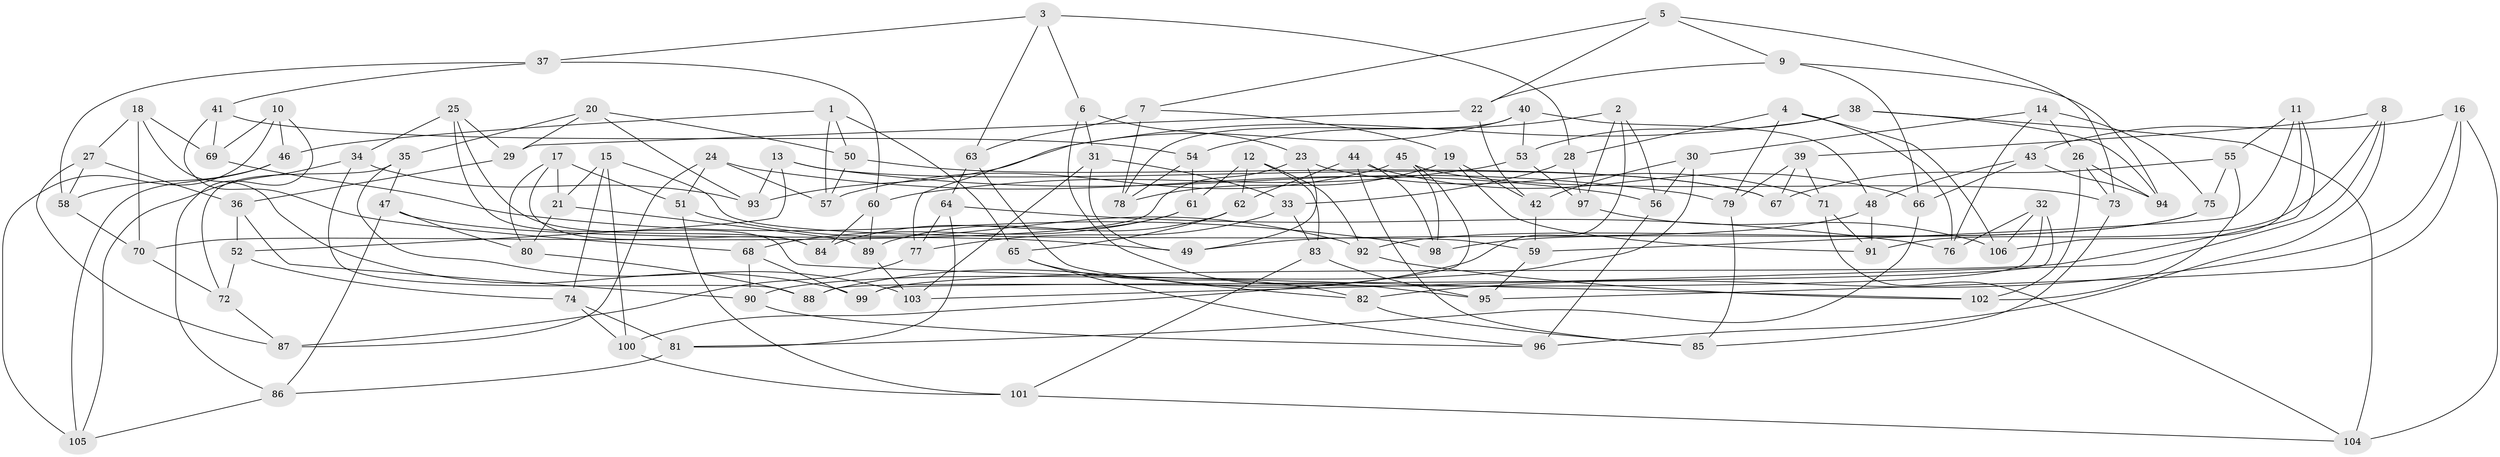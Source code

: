 // Generated by graph-tools (version 1.1) at 2025/16/03/09/25 04:16:13]
// undirected, 106 vertices, 212 edges
graph export_dot {
graph [start="1"]
  node [color=gray90,style=filled];
  1;
  2;
  3;
  4;
  5;
  6;
  7;
  8;
  9;
  10;
  11;
  12;
  13;
  14;
  15;
  16;
  17;
  18;
  19;
  20;
  21;
  22;
  23;
  24;
  25;
  26;
  27;
  28;
  29;
  30;
  31;
  32;
  33;
  34;
  35;
  36;
  37;
  38;
  39;
  40;
  41;
  42;
  43;
  44;
  45;
  46;
  47;
  48;
  49;
  50;
  51;
  52;
  53;
  54;
  55;
  56;
  57;
  58;
  59;
  60;
  61;
  62;
  63;
  64;
  65;
  66;
  67;
  68;
  69;
  70;
  71;
  72;
  73;
  74;
  75;
  76;
  77;
  78;
  79;
  80;
  81;
  82;
  83;
  84;
  85;
  86;
  87;
  88;
  89;
  90;
  91;
  92;
  93;
  94;
  95;
  96;
  97;
  98;
  99;
  100;
  101;
  102;
  103;
  104;
  105;
  106;
  1 -- 57;
  1 -- 50;
  1 -- 46;
  1 -- 65;
  2 -- 56;
  2 -- 97;
  2 -- 54;
  2 -- 88;
  3 -- 6;
  3 -- 63;
  3 -- 28;
  3 -- 37;
  4 -- 76;
  4 -- 106;
  4 -- 28;
  4 -- 79;
  5 -- 22;
  5 -- 9;
  5 -- 7;
  5 -- 73;
  6 -- 23;
  6 -- 95;
  6 -- 31;
  7 -- 78;
  7 -- 63;
  7 -- 19;
  8 -- 39;
  8 -- 103;
  8 -- 91;
  8 -- 96;
  9 -- 22;
  9 -- 94;
  9 -- 66;
  10 -- 69;
  10 -- 86;
  10 -- 46;
  10 -- 105;
  11 -- 59;
  11 -- 106;
  11 -- 99;
  11 -- 55;
  12 -- 61;
  12 -- 62;
  12 -- 83;
  12 -- 92;
  13 -- 79;
  13 -- 52;
  13 -- 93;
  13 -- 67;
  14 -- 26;
  14 -- 30;
  14 -- 75;
  14 -- 76;
  15 -- 59;
  15 -- 21;
  15 -- 74;
  15 -- 100;
  16 -- 43;
  16 -- 95;
  16 -- 82;
  16 -- 104;
  17 -- 21;
  17 -- 80;
  17 -- 84;
  17 -- 51;
  18 -- 69;
  18 -- 70;
  18 -- 27;
  18 -- 99;
  19 -- 91;
  19 -- 42;
  19 -- 78;
  20 -- 93;
  20 -- 35;
  20 -- 50;
  20 -- 29;
  21 -- 80;
  21 -- 89;
  22 -- 29;
  22 -- 42;
  23 -- 70;
  23 -- 49;
  23 -- 71;
  24 -- 56;
  24 -- 51;
  24 -- 87;
  24 -- 57;
  25 -- 102;
  25 -- 34;
  25 -- 29;
  25 -- 84;
  26 -- 73;
  26 -- 102;
  26 -- 94;
  27 -- 58;
  27 -- 36;
  27 -- 87;
  28 -- 33;
  28 -- 97;
  29 -- 36;
  30 -- 42;
  30 -- 90;
  30 -- 56;
  31 -- 103;
  31 -- 49;
  31 -- 33;
  32 -- 106;
  32 -- 88;
  32 -- 76;
  32 -- 99;
  33 -- 77;
  33 -- 83;
  34 -- 88;
  34 -- 93;
  34 -- 105;
  35 -- 103;
  35 -- 47;
  35 -- 72;
  36 -- 52;
  36 -- 90;
  37 -- 41;
  37 -- 58;
  37 -- 60;
  38 -- 93;
  38 -- 104;
  38 -- 53;
  38 -- 94;
  39 -- 79;
  39 -- 67;
  39 -- 71;
  40 -- 78;
  40 -- 53;
  40 -- 77;
  40 -- 48;
  41 -- 54;
  41 -- 69;
  41 -- 68;
  42 -- 59;
  43 -- 94;
  43 -- 48;
  43 -- 66;
  44 -- 98;
  44 -- 85;
  44 -- 66;
  44 -- 62;
  45 -- 73;
  45 -- 98;
  45 -- 100;
  45 -- 57;
  46 -- 58;
  46 -- 105;
  47 -- 49;
  47 -- 80;
  47 -- 86;
  48 -- 49;
  48 -- 91;
  50 -- 57;
  50 -- 67;
  51 -- 101;
  51 -- 92;
  52 -- 72;
  52 -- 74;
  53 -- 97;
  53 -- 60;
  54 -- 61;
  54 -- 78;
  55 -- 67;
  55 -- 75;
  55 -- 102;
  56 -- 96;
  58 -- 70;
  59 -- 95;
  60 -- 89;
  60 -- 84;
  61 -- 68;
  61 -- 84;
  62 -- 65;
  62 -- 89;
  63 -- 82;
  63 -- 64;
  64 -- 76;
  64 -- 81;
  64 -- 77;
  65 -- 82;
  65 -- 96;
  66 -- 81;
  68 -- 99;
  68 -- 90;
  69 -- 98;
  70 -- 72;
  71 -- 91;
  71 -- 104;
  72 -- 87;
  73 -- 85;
  74 -- 100;
  74 -- 81;
  75 -- 98;
  75 -- 92;
  77 -- 87;
  79 -- 85;
  80 -- 88;
  81 -- 86;
  82 -- 85;
  83 -- 95;
  83 -- 101;
  86 -- 105;
  89 -- 103;
  90 -- 96;
  92 -- 102;
  97 -- 106;
  100 -- 101;
  101 -- 104;
}
